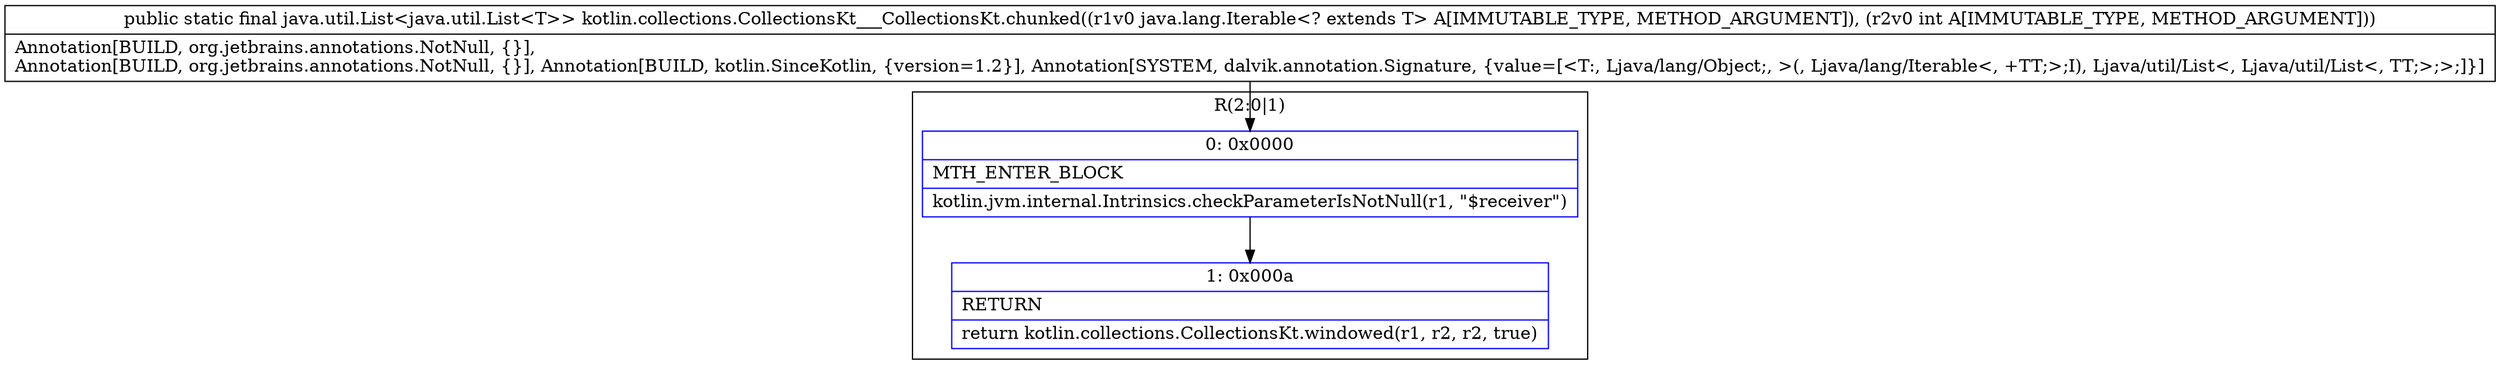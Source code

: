 digraph "CFG forkotlin.collections.CollectionsKt___CollectionsKt.chunked(Ljava\/lang\/Iterable;I)Ljava\/util\/List;" {
subgraph cluster_Region_408573141 {
label = "R(2:0|1)";
node [shape=record,color=blue];
Node_0 [shape=record,label="{0\:\ 0x0000|MTH_ENTER_BLOCK\l|kotlin.jvm.internal.Intrinsics.checkParameterIsNotNull(r1, \"$receiver\")\l}"];
Node_1 [shape=record,label="{1\:\ 0x000a|RETURN\l|return kotlin.collections.CollectionsKt.windowed(r1, r2, r2, true)\l}"];
}
MethodNode[shape=record,label="{public static final java.util.List\<java.util.List\<T\>\> kotlin.collections.CollectionsKt___CollectionsKt.chunked((r1v0 java.lang.Iterable\<? extends T\> A[IMMUTABLE_TYPE, METHOD_ARGUMENT]), (r2v0 int A[IMMUTABLE_TYPE, METHOD_ARGUMENT]))  | Annotation[BUILD, org.jetbrains.annotations.NotNull, \{\}], \lAnnotation[BUILD, org.jetbrains.annotations.NotNull, \{\}], Annotation[BUILD, kotlin.SinceKotlin, \{version=1.2\}], Annotation[SYSTEM, dalvik.annotation.Signature, \{value=[\<T:, Ljava\/lang\/Object;, \>(, Ljava\/lang\/Iterable\<, +TT;\>;I), Ljava\/util\/List\<, Ljava\/util\/List\<, TT;\>;\>;]\}]\l}"];
MethodNode -> Node_0;
Node_0 -> Node_1;
}

